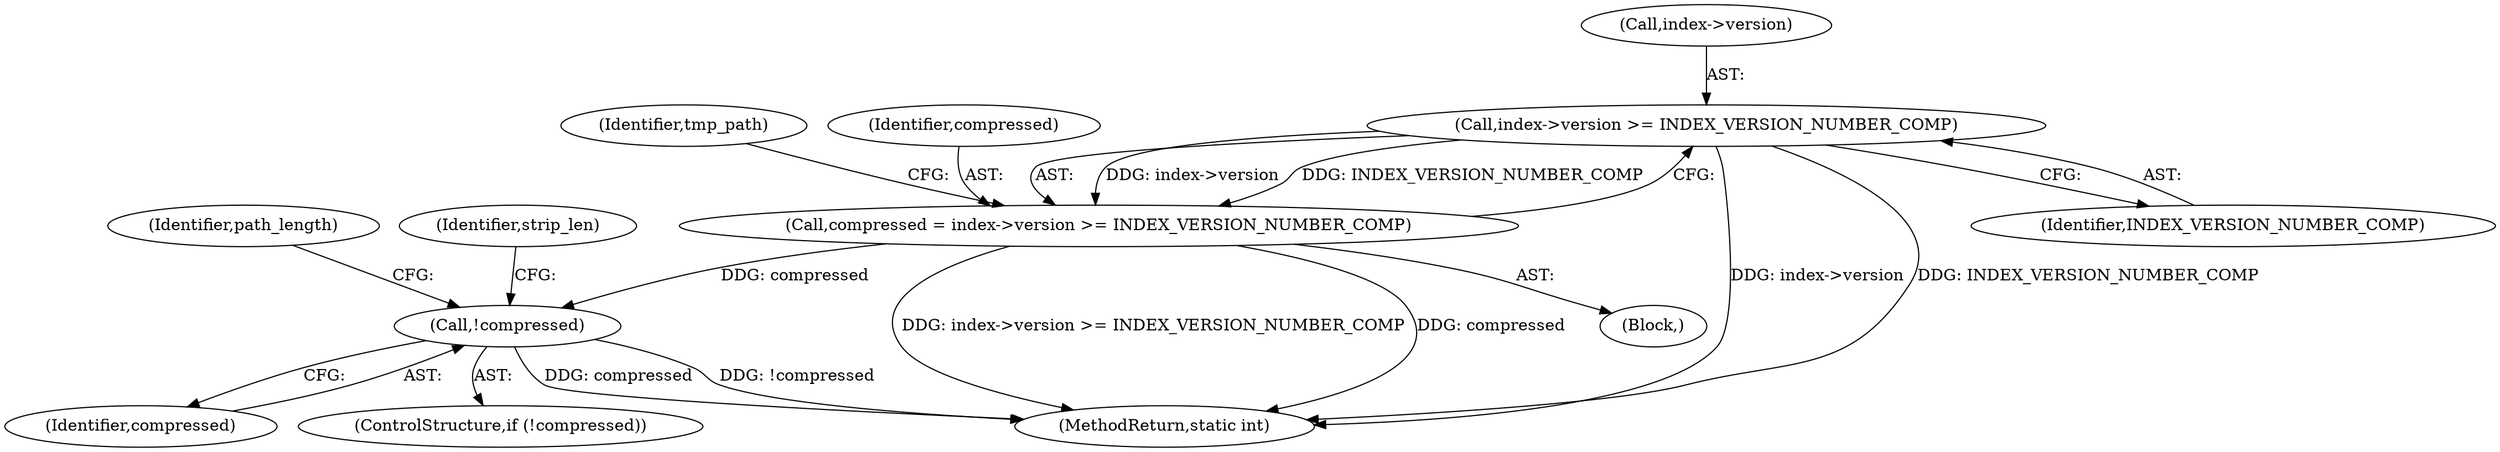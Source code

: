 digraph "0_libgit2_3207ddb0103543da8ad2139ec6539f590f9900c1@pointer" {
"1000120" [label="(Call,index->version >= INDEX_VERSION_NUMBER_COMP)"];
"1000118" [label="(Call,compressed = index->version >= INDEX_VERSION_NUMBER_COMP)"];
"1000295" [label="(Call,!compressed)"];
"1000127" [label="(Identifier,tmp_path)"];
"1000295" [label="(Call,!compressed)"];
"1000296" [label="(Identifier,compressed)"];
"1000294" [label="(ControlStructure,if (!compressed))"];
"1000467" [label="(MethodReturn,static int)"];
"1000119" [label="(Identifier,compressed)"];
"1000121" [label="(Call,index->version)"];
"1000124" [label="(Identifier,INDEX_VERSION_NUMBER_COMP)"];
"1000299" [label="(Identifier,path_length)"];
"1000353" [label="(Identifier,strip_len)"];
"1000109" [label="(Block,)"];
"1000118" [label="(Call,compressed = index->version >= INDEX_VERSION_NUMBER_COMP)"];
"1000120" [label="(Call,index->version >= INDEX_VERSION_NUMBER_COMP)"];
"1000120" -> "1000118"  [label="AST: "];
"1000120" -> "1000124"  [label="CFG: "];
"1000121" -> "1000120"  [label="AST: "];
"1000124" -> "1000120"  [label="AST: "];
"1000118" -> "1000120"  [label="CFG: "];
"1000120" -> "1000467"  [label="DDG: index->version"];
"1000120" -> "1000467"  [label="DDG: INDEX_VERSION_NUMBER_COMP"];
"1000120" -> "1000118"  [label="DDG: index->version"];
"1000120" -> "1000118"  [label="DDG: INDEX_VERSION_NUMBER_COMP"];
"1000118" -> "1000109"  [label="AST: "];
"1000119" -> "1000118"  [label="AST: "];
"1000127" -> "1000118"  [label="CFG: "];
"1000118" -> "1000467"  [label="DDG: index->version >= INDEX_VERSION_NUMBER_COMP"];
"1000118" -> "1000467"  [label="DDG: compressed"];
"1000118" -> "1000295"  [label="DDG: compressed"];
"1000295" -> "1000294"  [label="AST: "];
"1000295" -> "1000296"  [label="CFG: "];
"1000296" -> "1000295"  [label="AST: "];
"1000299" -> "1000295"  [label="CFG: "];
"1000353" -> "1000295"  [label="CFG: "];
"1000295" -> "1000467"  [label="DDG: compressed"];
"1000295" -> "1000467"  [label="DDG: !compressed"];
}

